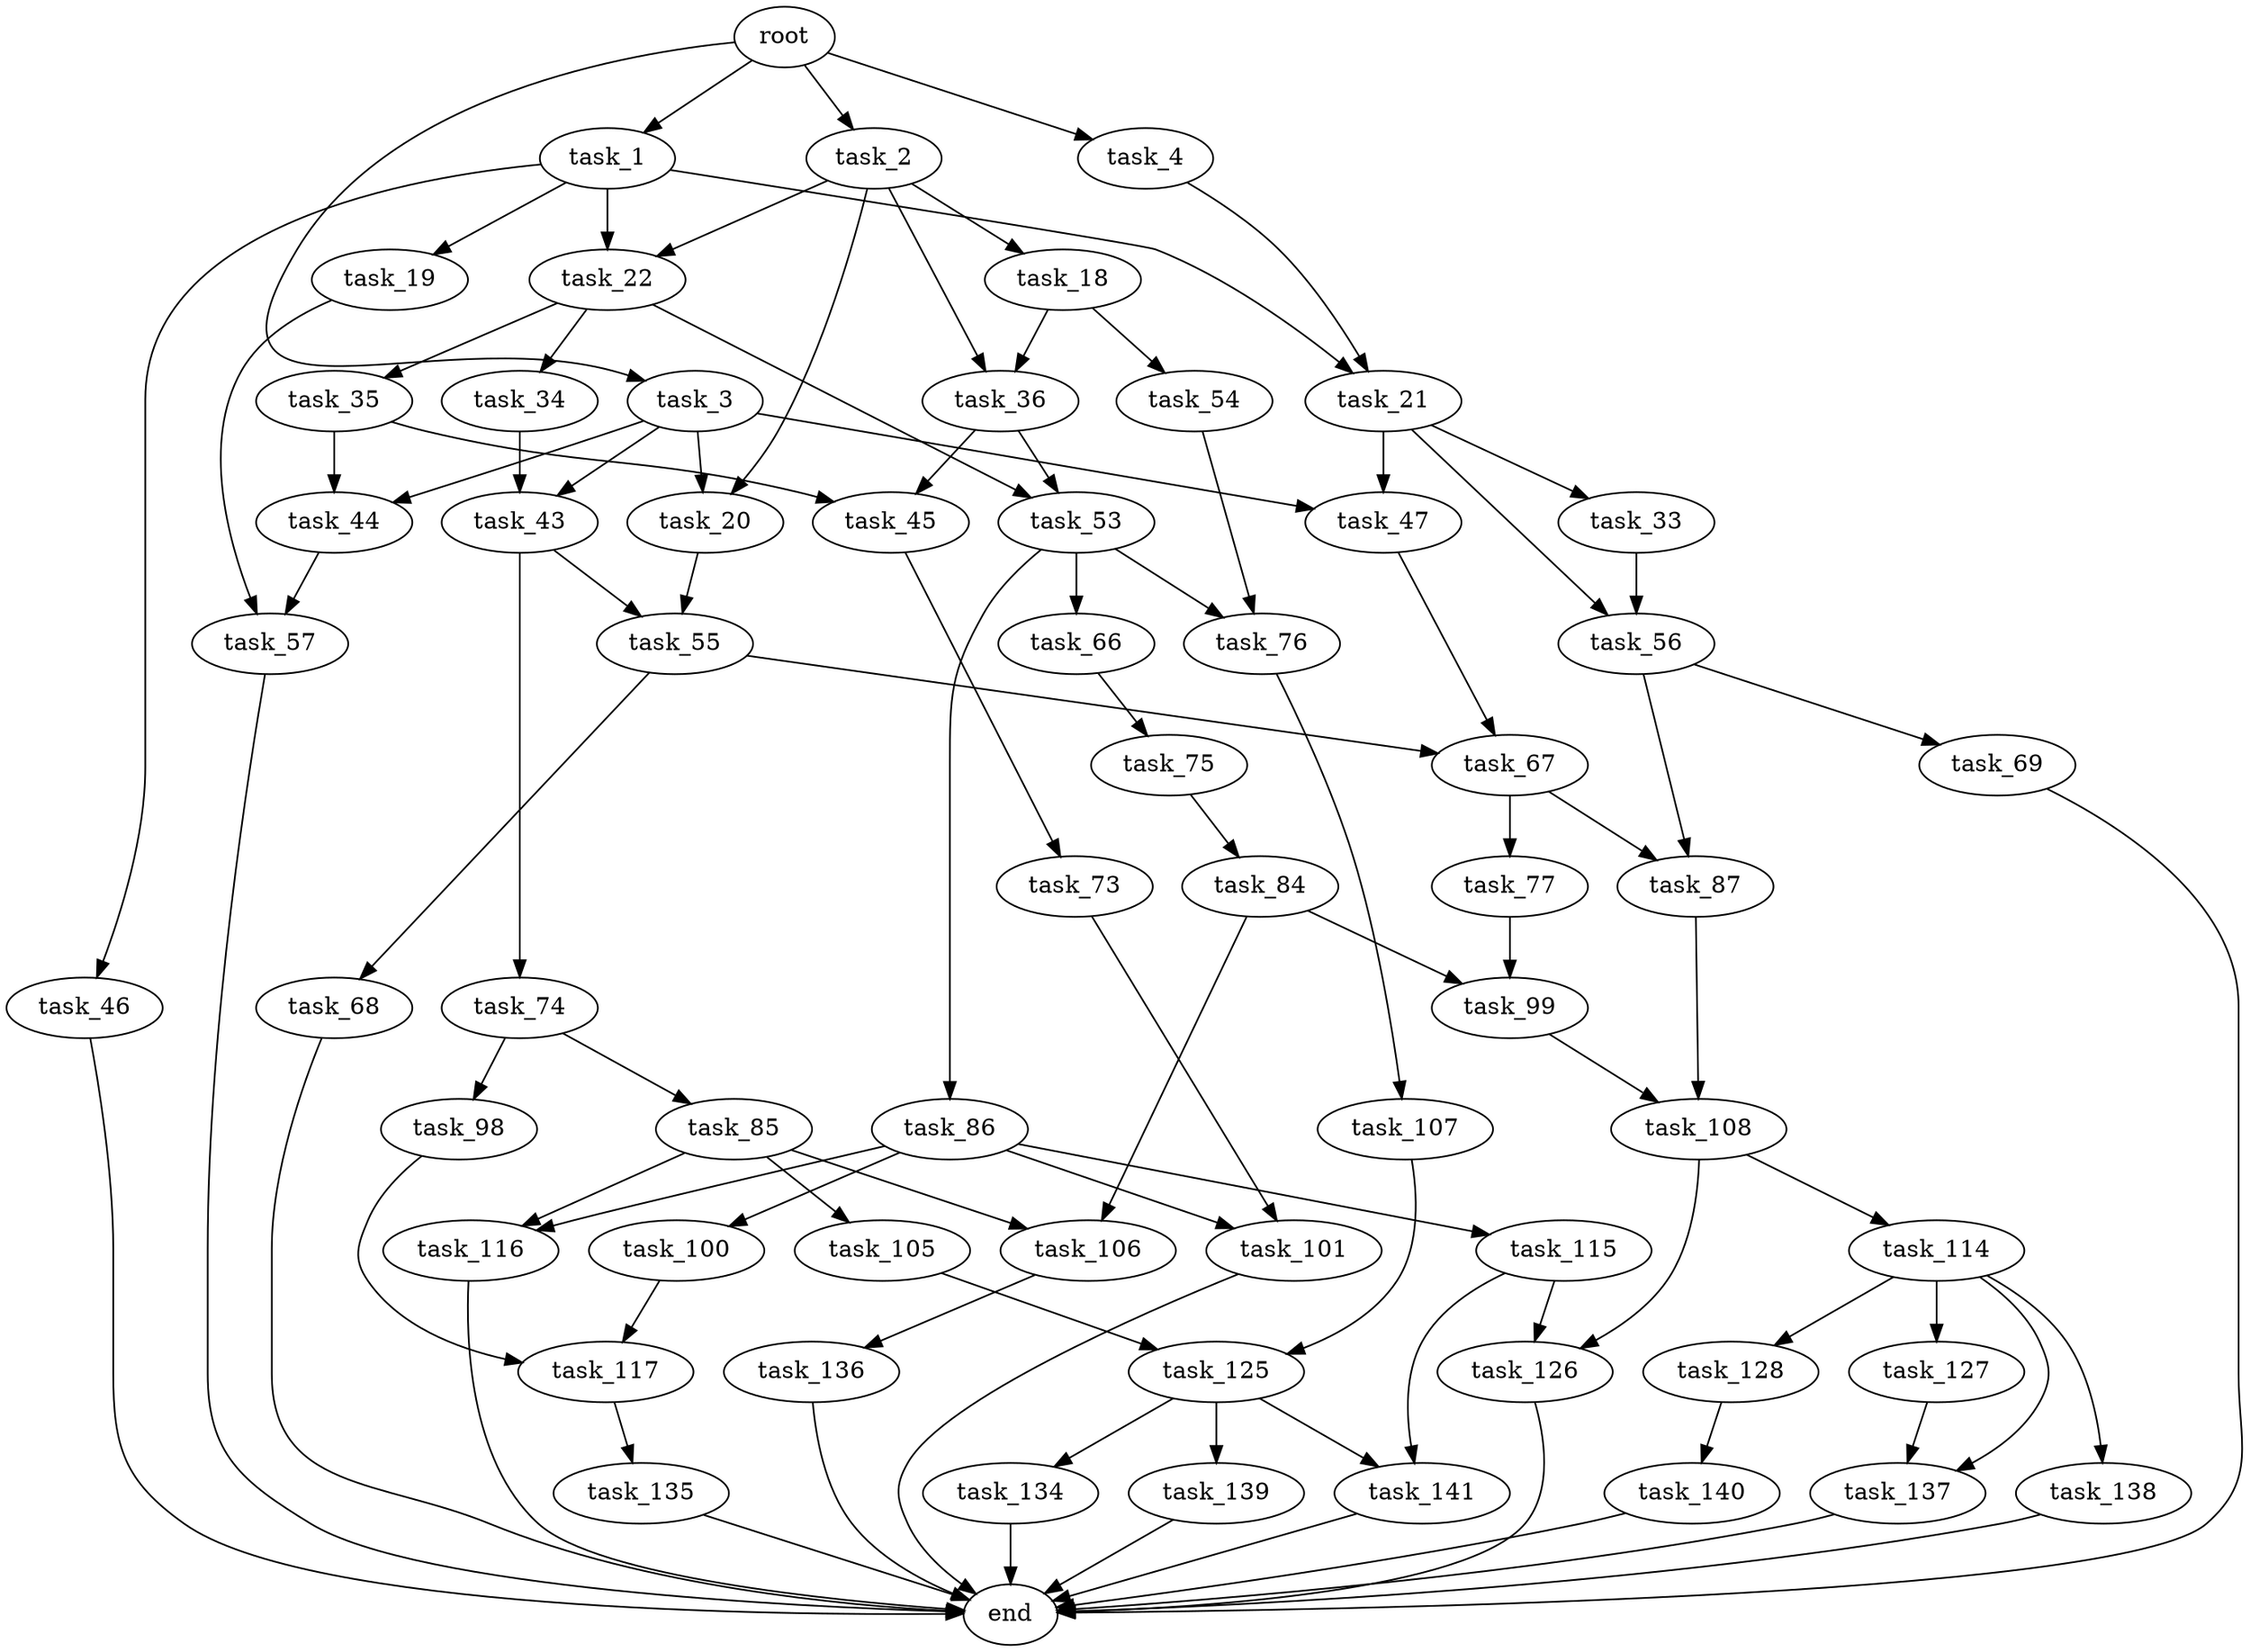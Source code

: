 digraph G {
  root [size="0.000000"];
  task_1 [size="23330233585.000000"];
  task_2 [size="1262153121731.000000"];
  task_3 [size="26047508583.000000"];
  task_4 [size="3728321606.000000"];
  task_19 [size="1030263190546.000000"];
  task_21 [size="368293445632.000000"];
  task_22 [size="217578148055.000000"];
  task_46 [size="15935836312.000000"];
  task_18 [size="231928233984.000000"];
  task_20 [size="36009725069.000000"];
  task_36 [size="34730660481.000000"];
  task_43 [size="461862535026.000000"];
  task_44 [size="28991029248.000000"];
  task_47 [size="368293445632.000000"];
  task_54 [size="368293445632.000000"];
  task_57 [size="368293445632.000000"];
  task_55 [size="782757789696.000000"];
  task_33 [size="841955617076.000000"];
  task_56 [size="6387773434.000000"];
  task_34 [size="3833118897.000000"];
  task_35 [size="8589934592.000000"];
  task_53 [size="37509856004.000000"];
  task_45 [size="1219962063393.000000"];
  task_74 [size="6308133878.000000"];
  task_73 [size="41842277598.000000"];
  end [size="0.000000"];
  task_67 [size="9464567888.000000"];
  task_66 [size="368293445632.000000"];
  task_76 [size="231928233984.000000"];
  task_86 [size="134217728000.000000"];
  task_68 [size="24042175868.000000"];
  task_69 [size="1073741824000.000000"];
  task_87 [size="794870621012.000000"];
  task_75 [size="549755813888.000000"];
  task_77 [size="4504821738.000000"];
  task_101 [size="368293445632.000000"];
  task_85 [size="4058806152.000000"];
  task_98 [size="375817658597.000000"];
  task_84 [size="234151908074.000000"];
  task_107 [size="18770272836.000000"];
  task_99 [size="17158610028.000000"];
  task_106 [size="134217728000.000000"];
  task_105 [size="340879823024.000000"];
  task_116 [size="2031376332.000000"];
  task_100 [size="10919562146.000000"];
  task_115 [size="849103004581.000000"];
  task_108 [size="26371333552.000000"];
  task_117 [size="549755813888.000000"];
  task_125 [size="47792185336.000000"];
  task_136 [size="231928233984.000000"];
  task_114 [size="1073741824000.000000"];
  task_126 [size="25583597985.000000"];
  task_127 [size="782757789696.000000"];
  task_128 [size="264996383380.000000"];
  task_137 [size="28991029248.000000"];
  task_138 [size="169571337137.000000"];
  task_141 [size="8243369885.000000"];
  task_135 [size="12010739955.000000"];
  task_134 [size="28991029248.000000"];
  task_139 [size="10906392548.000000"];
  task_140 [size="12573630334.000000"];

  root -> task_1 [size="1.000000"];
  root -> task_2 [size="1.000000"];
  root -> task_3 [size="1.000000"];
  root -> task_4 [size="1.000000"];
  task_1 -> task_19 [size="679477248.000000"];
  task_1 -> task_21 [size="679477248.000000"];
  task_1 -> task_22 [size="679477248.000000"];
  task_1 -> task_46 [size="679477248.000000"];
  task_2 -> task_18 [size="838860800.000000"];
  task_2 -> task_20 [size="838860800.000000"];
  task_2 -> task_22 [size="838860800.000000"];
  task_2 -> task_36 [size="838860800.000000"];
  task_3 -> task_20 [size="411041792.000000"];
  task_3 -> task_43 [size="411041792.000000"];
  task_3 -> task_44 [size="411041792.000000"];
  task_3 -> task_47 [size="411041792.000000"];
  task_4 -> task_21 [size="301989888.000000"];
  task_19 -> task_57 [size="838860800.000000"];
  task_21 -> task_33 [size="411041792.000000"];
  task_21 -> task_47 [size="411041792.000000"];
  task_21 -> task_56 [size="411041792.000000"];
  task_22 -> task_34 [size="301989888.000000"];
  task_22 -> task_35 [size="301989888.000000"];
  task_22 -> task_53 [size="301989888.000000"];
  task_46 -> end [size="1.000000"];
  task_18 -> task_36 [size="301989888.000000"];
  task_18 -> task_54 [size="301989888.000000"];
  task_20 -> task_55 [size="838860800.000000"];
  task_36 -> task_45 [size="838860800.000000"];
  task_36 -> task_53 [size="838860800.000000"];
  task_43 -> task_55 [size="679477248.000000"];
  task_43 -> task_74 [size="679477248.000000"];
  task_44 -> task_57 [size="75497472.000000"];
  task_47 -> task_67 [size="411041792.000000"];
  task_54 -> task_76 [size="411041792.000000"];
  task_57 -> end [size="1.000000"];
  task_55 -> task_67 [size="679477248.000000"];
  task_55 -> task_68 [size="679477248.000000"];
  task_33 -> task_56 [size="679477248.000000"];
  task_56 -> task_69 [size="209715200.000000"];
  task_56 -> task_87 [size="209715200.000000"];
  task_34 -> task_43 [size="75497472.000000"];
  task_35 -> task_44 [size="33554432.000000"];
  task_35 -> task_45 [size="33554432.000000"];
  task_53 -> task_66 [size="33554432.000000"];
  task_53 -> task_76 [size="33554432.000000"];
  task_53 -> task_86 [size="33554432.000000"];
  task_45 -> task_73 [size="838860800.000000"];
  task_74 -> task_85 [size="536870912.000000"];
  task_74 -> task_98 [size="536870912.000000"];
  task_73 -> task_101 [size="33554432.000000"];
  task_67 -> task_77 [size="209715200.000000"];
  task_67 -> task_87 [size="209715200.000000"];
  task_66 -> task_75 [size="411041792.000000"];
  task_76 -> task_107 [size="301989888.000000"];
  task_86 -> task_100 [size="209715200.000000"];
  task_86 -> task_101 [size="209715200.000000"];
  task_86 -> task_115 [size="209715200.000000"];
  task_86 -> task_116 [size="209715200.000000"];
  task_68 -> end [size="1.000000"];
  task_69 -> end [size="1.000000"];
  task_87 -> task_108 [size="536870912.000000"];
  task_75 -> task_84 [size="536870912.000000"];
  task_77 -> task_99 [size="134217728.000000"];
  task_101 -> end [size="1.000000"];
  task_85 -> task_105 [size="209715200.000000"];
  task_85 -> task_106 [size="209715200.000000"];
  task_85 -> task_116 [size="209715200.000000"];
  task_98 -> task_117 [size="301989888.000000"];
  task_84 -> task_99 [size="301989888.000000"];
  task_84 -> task_106 [size="301989888.000000"];
  task_107 -> task_125 [size="301989888.000000"];
  task_99 -> task_108 [size="838860800.000000"];
  task_106 -> task_136 [size="209715200.000000"];
  task_105 -> task_125 [size="536870912.000000"];
  task_116 -> end [size="1.000000"];
  task_100 -> task_117 [size="209715200.000000"];
  task_115 -> task_126 [size="679477248.000000"];
  task_115 -> task_141 [size="679477248.000000"];
  task_108 -> task_114 [size="536870912.000000"];
  task_108 -> task_126 [size="536870912.000000"];
  task_117 -> task_135 [size="536870912.000000"];
  task_125 -> task_134 [size="75497472.000000"];
  task_125 -> task_139 [size="75497472.000000"];
  task_125 -> task_141 [size="75497472.000000"];
  task_136 -> end [size="1.000000"];
  task_114 -> task_127 [size="838860800.000000"];
  task_114 -> task_128 [size="838860800.000000"];
  task_114 -> task_137 [size="838860800.000000"];
  task_114 -> task_138 [size="838860800.000000"];
  task_126 -> end [size="1.000000"];
  task_127 -> task_137 [size="679477248.000000"];
  task_128 -> task_140 [size="679477248.000000"];
  task_137 -> end [size="1.000000"];
  task_138 -> end [size="1.000000"];
  task_141 -> end [size="1.000000"];
  task_135 -> end [size="1.000000"];
  task_134 -> end [size="1.000000"];
  task_139 -> end [size="1.000000"];
  task_140 -> end [size="1.000000"];
}
